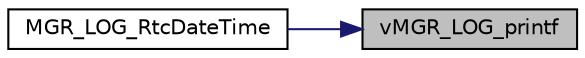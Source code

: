 digraph "vMGR_LOG_printf"
{
 // INTERACTIVE_SVG=YES
 // LATEX_PDF_SIZE
  edge [fontname="Helvetica",fontsize="10",labelfontname="Helvetica",labelfontsize="10"];
  node [fontname="Helvetica",fontsize="10",shape=record];
  rankdir="RL";
  Node1 [label="vMGR_LOG_printf",height=0.2,width=0.4,color="black", fillcolor="grey75", style="filled", fontcolor="black",tooltip="Write formatted string into a buffer with variable number of parameters with a specified maximum numb..."];
  Node1 -> Node2 [dir="back",color="midnightblue",fontsize="10",style="solid",fontname="Helvetica"];
  Node2 [label="MGR_LOG_RtcDateTime",height=0.2,width=0.4,color="black", fillcolor="white", style="filled",URL="$d8/dca/group___m_g_r___l_o_g.html#gab8cf80c64764c23a451ae23c2aed0151",tooltip=": Log RTC Date and time"];
}
